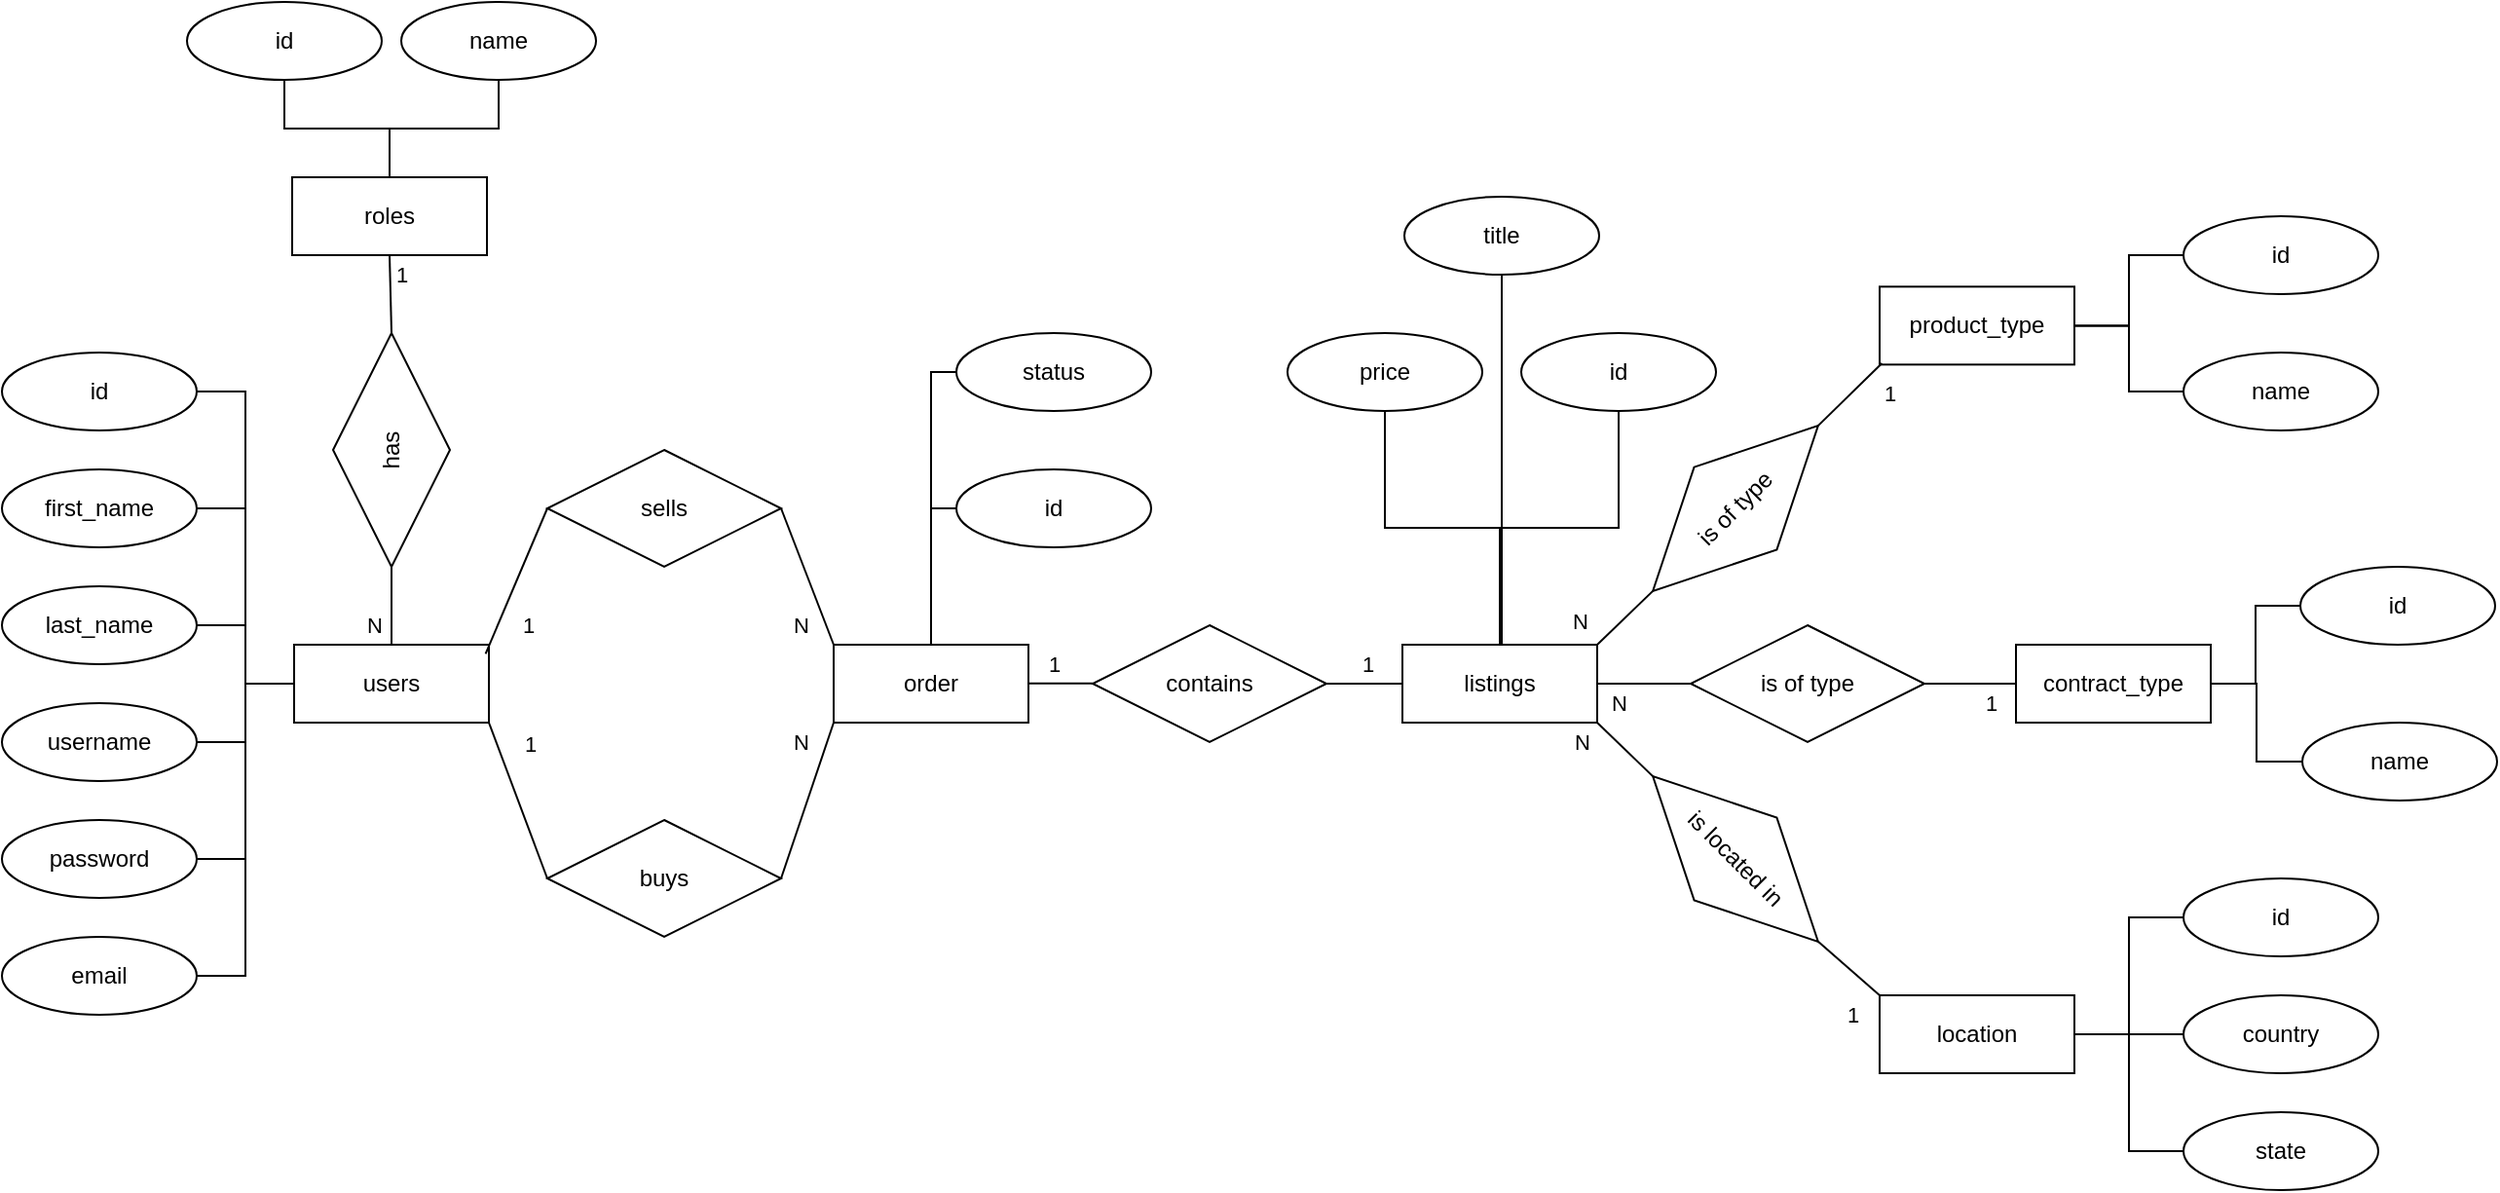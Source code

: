 <mxfile version="24.8.3">
  <diagram name="Page-1" id="IhU7U-GhpSI_R_UBtzR_">
    <mxGraphModel dx="2327" dy="2133" grid="1" gridSize="10" guides="1" tooltips="1" connect="1" arrows="1" fold="1" page="1" pageScale="1" pageWidth="827" pageHeight="1169" math="0" shadow="0">
      <root>
        <mxCell id="0" />
        <mxCell id="1" parent="0" />
        <mxCell id="h5w_cuXaBeAwEYULJlHb-22" style="rounded=0;orthogonalLoop=1;jettySize=auto;html=1;entryX=0;entryY=0.5;entryDx=0;entryDy=0;endArrow=none;endFill=0;exitX=0.5;exitY=0;exitDx=0;exitDy=0;" edge="1" parent="1" source="h5w_cuXaBeAwEYULJlHb-1" target="h5w_cuXaBeAwEYULJlHb-21">
          <mxGeometry relative="1" as="geometry" />
        </mxCell>
        <mxCell id="h5w_cuXaBeAwEYULJlHb-24" value="N" style="edgeLabel;html=1;align=center;verticalAlign=middle;resizable=0;points=[];" vertex="1" connectable="0" parent="h5w_cuXaBeAwEYULJlHb-22">
          <mxGeometry x="-0.337" y="1" relative="1" as="geometry">
            <mxPoint x="-8" y="3" as="offset" />
          </mxGeometry>
        </mxCell>
        <mxCell id="h5w_cuXaBeAwEYULJlHb-1" value="users" style="whiteSpace=wrap;html=1;align=center;" vertex="1" parent="1">
          <mxGeometry x="110" y="230" width="100" height="40" as="geometry" />
        </mxCell>
        <mxCell id="h5w_cuXaBeAwEYULJlHb-16" style="edgeStyle=orthogonalEdgeStyle;rounded=0;orthogonalLoop=1;jettySize=auto;html=1;entryX=0;entryY=0.5;entryDx=0;entryDy=0;endArrow=none;endFill=0;" edge="1" parent="1" source="h5w_cuXaBeAwEYULJlHb-2" target="h5w_cuXaBeAwEYULJlHb-1">
          <mxGeometry relative="1" as="geometry" />
        </mxCell>
        <mxCell id="h5w_cuXaBeAwEYULJlHb-2" value="id" style="ellipse;whiteSpace=wrap;html=1;align=center;" vertex="1" parent="1">
          <mxGeometry x="-40" y="80" width="100" height="40" as="geometry" />
        </mxCell>
        <mxCell id="h5w_cuXaBeAwEYULJlHb-15" style="edgeStyle=orthogonalEdgeStyle;rounded=0;orthogonalLoop=1;jettySize=auto;html=1;entryX=0;entryY=0.5;entryDx=0;entryDy=0;endArrow=none;endFill=0;" edge="1" parent="1" source="h5w_cuXaBeAwEYULJlHb-3" target="h5w_cuXaBeAwEYULJlHb-1">
          <mxGeometry relative="1" as="geometry" />
        </mxCell>
        <mxCell id="h5w_cuXaBeAwEYULJlHb-3" value="first_name" style="ellipse;whiteSpace=wrap;html=1;align=center;" vertex="1" parent="1">
          <mxGeometry x="-40" y="140" width="100" height="40" as="geometry" />
        </mxCell>
        <mxCell id="h5w_cuXaBeAwEYULJlHb-14" style="edgeStyle=orthogonalEdgeStyle;rounded=0;orthogonalLoop=1;jettySize=auto;html=1;entryX=0;entryY=0.5;entryDx=0;entryDy=0;strokeColor=default;curved=0;endArrow=none;endFill=0;" edge="1" parent="1" source="h5w_cuXaBeAwEYULJlHb-4" target="h5w_cuXaBeAwEYULJlHb-1">
          <mxGeometry relative="1" as="geometry" />
        </mxCell>
        <mxCell id="h5w_cuXaBeAwEYULJlHb-4" value="last_name" style="ellipse;whiteSpace=wrap;html=1;align=center;" vertex="1" parent="1">
          <mxGeometry x="-40" y="200" width="100" height="40" as="geometry" />
        </mxCell>
        <mxCell id="h5w_cuXaBeAwEYULJlHb-17" style="edgeStyle=orthogonalEdgeStyle;rounded=0;orthogonalLoop=1;jettySize=auto;html=1;entryX=0;entryY=0.5;entryDx=0;entryDy=0;endArrow=none;endFill=0;" edge="1" parent="1" source="h5w_cuXaBeAwEYULJlHb-5" target="h5w_cuXaBeAwEYULJlHb-1">
          <mxGeometry relative="1" as="geometry" />
        </mxCell>
        <mxCell id="h5w_cuXaBeAwEYULJlHb-5" value="username" style="ellipse;whiteSpace=wrap;html=1;align=center;" vertex="1" parent="1">
          <mxGeometry x="-40" y="260" width="100" height="40" as="geometry" />
        </mxCell>
        <mxCell id="h5w_cuXaBeAwEYULJlHb-18" style="edgeStyle=orthogonalEdgeStyle;rounded=0;orthogonalLoop=1;jettySize=auto;html=1;entryX=0;entryY=0.5;entryDx=0;entryDy=0;endArrow=none;endFill=0;" edge="1" parent="1" source="h5w_cuXaBeAwEYULJlHb-6" target="h5w_cuXaBeAwEYULJlHb-1">
          <mxGeometry relative="1" as="geometry" />
        </mxCell>
        <mxCell id="h5w_cuXaBeAwEYULJlHb-6" value="&lt;div&gt;password&lt;/div&gt;" style="ellipse;whiteSpace=wrap;html=1;align=center;" vertex="1" parent="1">
          <mxGeometry x="-40" y="320" width="100" height="40" as="geometry" />
        </mxCell>
        <mxCell id="h5w_cuXaBeAwEYULJlHb-19" style="edgeStyle=orthogonalEdgeStyle;rounded=0;orthogonalLoop=1;jettySize=auto;html=1;entryX=0;entryY=0.5;entryDx=0;entryDy=0;endArrow=none;endFill=0;" edge="1" parent="1" source="h5w_cuXaBeAwEYULJlHb-7" target="h5w_cuXaBeAwEYULJlHb-1">
          <mxGeometry relative="1" as="geometry" />
        </mxCell>
        <mxCell id="h5w_cuXaBeAwEYULJlHb-7" value="email" style="ellipse;whiteSpace=wrap;html=1;align=center;" vertex="1" parent="1">
          <mxGeometry x="-40" y="380" width="100" height="40" as="geometry" />
        </mxCell>
        <mxCell id="h5w_cuXaBeAwEYULJlHb-20" value="roles" style="whiteSpace=wrap;html=1;align=center;" vertex="1" parent="1">
          <mxGeometry x="109" y="-10" width="100" height="40" as="geometry" />
        </mxCell>
        <mxCell id="h5w_cuXaBeAwEYULJlHb-21" value="has" style="shape=rhombus;perimeter=rhombusPerimeter;whiteSpace=wrap;html=1;align=center;rotation=-90;direction=east;" vertex="1" parent="1">
          <mxGeometry x="100" y="100" width="120" height="60" as="geometry" />
        </mxCell>
        <mxCell id="h5w_cuXaBeAwEYULJlHb-23" style="rounded=0;orthogonalLoop=1;jettySize=auto;html=1;entryX=0.5;entryY=1;entryDx=0;entryDy=0;endArrow=none;endFill=0;exitX=1;exitY=0.5;exitDx=0;exitDy=0;" edge="1" parent="1" source="h5w_cuXaBeAwEYULJlHb-21" target="h5w_cuXaBeAwEYULJlHb-20">
          <mxGeometry relative="1" as="geometry">
            <mxPoint x="280" y="160" as="sourcePoint" />
            <mxPoint x="318" y="132" as="targetPoint" />
          </mxGeometry>
        </mxCell>
        <mxCell id="h5w_cuXaBeAwEYULJlHb-25" value="&lt;div&gt;1&lt;/div&gt;" style="edgeLabel;html=1;align=center;verticalAlign=middle;resizable=0;points=[];" vertex="1" connectable="0" parent="h5w_cuXaBeAwEYULJlHb-23">
          <mxGeometry x="0.543" relative="1" as="geometry">
            <mxPoint x="6" y="1" as="offset" />
          </mxGeometry>
        </mxCell>
        <mxCell id="h5w_cuXaBeAwEYULJlHb-28" style="edgeStyle=orthogonalEdgeStyle;rounded=0;orthogonalLoop=1;jettySize=auto;html=1;endArrow=none;endFill=0;" edge="1" parent="1" source="h5w_cuXaBeAwEYULJlHb-26" target="h5w_cuXaBeAwEYULJlHb-20">
          <mxGeometry relative="1" as="geometry" />
        </mxCell>
        <mxCell id="h5w_cuXaBeAwEYULJlHb-26" value="id" style="ellipse;whiteSpace=wrap;html=1;align=center;" vertex="1" parent="1">
          <mxGeometry x="55" y="-100" width="100" height="40" as="geometry" />
        </mxCell>
        <mxCell id="h5w_cuXaBeAwEYULJlHb-29" style="edgeStyle=orthogonalEdgeStyle;rounded=0;orthogonalLoop=1;jettySize=auto;html=1;endArrow=none;endFill=0;" edge="1" parent="1" source="h5w_cuXaBeAwEYULJlHb-27" target="h5w_cuXaBeAwEYULJlHb-20">
          <mxGeometry relative="1" as="geometry" />
        </mxCell>
        <mxCell id="h5w_cuXaBeAwEYULJlHb-27" value="name" style="ellipse;whiteSpace=wrap;html=1;align=center;" vertex="1" parent="1">
          <mxGeometry x="165" y="-100" width="100" height="40" as="geometry" />
        </mxCell>
        <mxCell id="h5w_cuXaBeAwEYULJlHb-31" value="contract_type" style="whiteSpace=wrap;html=1;align=center;" vertex="1" parent="1">
          <mxGeometry x="994" y="230" width="100" height="40" as="geometry" />
        </mxCell>
        <mxCell id="h5w_cuXaBeAwEYULJlHb-34" style="edgeStyle=orthogonalEdgeStyle;rounded=0;orthogonalLoop=1;jettySize=auto;html=1;endArrow=none;endFill=0;" edge="1" parent="1" source="h5w_cuXaBeAwEYULJlHb-35" target="h5w_cuXaBeAwEYULJlHb-31">
          <mxGeometry relative="1" as="geometry" />
        </mxCell>
        <mxCell id="h5w_cuXaBeAwEYULJlHb-35" value="id" style="ellipse;whiteSpace=wrap;html=1;align=center;" vertex="1" parent="1">
          <mxGeometry x="1140" y="190" width="100" height="40" as="geometry" />
        </mxCell>
        <mxCell id="h5w_cuXaBeAwEYULJlHb-36" style="edgeStyle=orthogonalEdgeStyle;rounded=0;orthogonalLoop=1;jettySize=auto;html=1;endArrow=none;endFill=0;" edge="1" parent="1" source="h5w_cuXaBeAwEYULJlHb-37" target="h5w_cuXaBeAwEYULJlHb-31">
          <mxGeometry relative="1" as="geometry" />
        </mxCell>
        <mxCell id="h5w_cuXaBeAwEYULJlHb-37" value="name" style="ellipse;whiteSpace=wrap;html=1;align=center;" vertex="1" parent="1">
          <mxGeometry x="1141" y="270" width="100" height="40" as="geometry" />
        </mxCell>
        <mxCell id="h5w_cuXaBeAwEYULJlHb-38" value="product_type" style="whiteSpace=wrap;html=1;align=center;" vertex="1" parent="1">
          <mxGeometry x="924" y="46.18" width="100" height="40" as="geometry" />
        </mxCell>
        <mxCell id="h5w_cuXaBeAwEYULJlHb-41" style="edgeStyle=orthogonalEdgeStyle;rounded=0;orthogonalLoop=1;jettySize=auto;html=1;endArrow=none;endFill=0;" edge="1" parent="1" source="h5w_cuXaBeAwEYULJlHb-42" target="h5w_cuXaBeAwEYULJlHb-38">
          <mxGeometry relative="1" as="geometry" />
        </mxCell>
        <mxCell id="h5w_cuXaBeAwEYULJlHb-42" value="id" style="ellipse;whiteSpace=wrap;html=1;align=center;" vertex="1" parent="1">
          <mxGeometry x="1080" y="10" width="100" height="40" as="geometry" />
        </mxCell>
        <mxCell id="h5w_cuXaBeAwEYULJlHb-43" style="edgeStyle=orthogonalEdgeStyle;rounded=0;orthogonalLoop=1;jettySize=auto;html=1;endArrow=none;endFill=0;" edge="1" parent="1" source="h5w_cuXaBeAwEYULJlHb-44" target="h5w_cuXaBeAwEYULJlHb-38">
          <mxGeometry relative="1" as="geometry" />
        </mxCell>
        <mxCell id="h5w_cuXaBeAwEYULJlHb-44" value="name" style="ellipse;whiteSpace=wrap;html=1;align=center;" vertex="1" parent="1">
          <mxGeometry x="1080" y="80" width="100" height="40" as="geometry" />
        </mxCell>
        <mxCell id="h5w_cuXaBeAwEYULJlHb-45" value="listings" style="whiteSpace=wrap;html=1;align=center;" vertex="1" parent="1">
          <mxGeometry x="679" y="230" width="100" height="40" as="geometry" />
        </mxCell>
        <mxCell id="h5w_cuXaBeAwEYULJlHb-90" style="edgeStyle=orthogonalEdgeStyle;rounded=0;orthogonalLoop=1;jettySize=auto;html=1;entryX=0.5;entryY=0;entryDx=0;entryDy=0;endArrow=none;endFill=0;" edge="1" parent="1" source="h5w_cuXaBeAwEYULJlHb-47" target="h5w_cuXaBeAwEYULJlHb-45">
          <mxGeometry relative="1" as="geometry" />
        </mxCell>
        <mxCell id="h5w_cuXaBeAwEYULJlHb-47" value="id" style="ellipse;whiteSpace=wrap;html=1;align=center;" vertex="1" parent="1">
          <mxGeometry x="740" y="70" width="100" height="40" as="geometry" />
        </mxCell>
        <mxCell id="h5w_cuXaBeAwEYULJlHb-92" style="edgeStyle=orthogonalEdgeStyle;rounded=0;orthogonalLoop=1;jettySize=auto;html=1;endArrow=none;endFill=0;entryX=0.5;entryY=0;entryDx=0;entryDy=0;" edge="1" parent="1" source="h5w_cuXaBeAwEYULJlHb-51" target="h5w_cuXaBeAwEYULJlHb-45">
          <mxGeometry relative="1" as="geometry">
            <mxPoint x="680" y="250" as="targetPoint" />
          </mxGeometry>
        </mxCell>
        <mxCell id="h5w_cuXaBeAwEYULJlHb-96" style="edgeStyle=orthogonalEdgeStyle;rounded=0;orthogonalLoop=1;jettySize=auto;html=1;endArrow=none;endFill=0;" edge="1" parent="1" source="h5w_cuXaBeAwEYULJlHb-49">
          <mxGeometry relative="1" as="geometry">
            <mxPoint x="730" y="230.0" as="targetPoint" />
          </mxGeometry>
        </mxCell>
        <mxCell id="h5w_cuXaBeAwEYULJlHb-49" value="title" style="ellipse;whiteSpace=wrap;html=1;align=center;" vertex="1" parent="1">
          <mxGeometry x="680" width="100" height="40" as="geometry" />
        </mxCell>
        <mxCell id="h5w_cuXaBeAwEYULJlHb-93" style="edgeStyle=orthogonalEdgeStyle;rounded=0;orthogonalLoop=1;jettySize=auto;html=1;entryX=0.5;entryY=0;entryDx=0;entryDy=0;endArrow=none;endFill=0;" edge="1" parent="1" source="h5w_cuXaBeAwEYULJlHb-51" target="h5w_cuXaBeAwEYULJlHb-45">
          <mxGeometry relative="1" as="geometry" />
        </mxCell>
        <mxCell id="h5w_cuXaBeAwEYULJlHb-59" style="rounded=0;orthogonalLoop=1;jettySize=auto;html=1;entryX=0;entryY=0.5;entryDx=0;entryDy=0;endArrow=none;endFill=0;exitX=1;exitY=0.5;exitDx=0;exitDy=0;" edge="1" parent="1" target="h5w_cuXaBeAwEYULJlHb-61" source="h5w_cuXaBeAwEYULJlHb-45">
          <mxGeometry relative="1" as="geometry">
            <mxPoint x="1111" y="410" as="sourcePoint" />
          </mxGeometry>
        </mxCell>
        <mxCell id="h5w_cuXaBeAwEYULJlHb-60" value="N" style="edgeLabel;html=1;align=center;verticalAlign=middle;resizable=0;points=[];" vertex="1" connectable="0" parent="h5w_cuXaBeAwEYULJlHb-59">
          <mxGeometry x="-0.337" y="1" relative="1" as="geometry">
            <mxPoint x="-5" y="11" as="offset" />
          </mxGeometry>
        </mxCell>
        <mxCell id="h5w_cuXaBeAwEYULJlHb-61" value="is of type" style="shape=rhombus;perimeter=rhombusPerimeter;whiteSpace=wrap;html=1;align=center;rotation=0;direction=east;" vertex="1" parent="1">
          <mxGeometry x="827" y="220" width="120" height="60" as="geometry" />
        </mxCell>
        <mxCell id="h5w_cuXaBeAwEYULJlHb-62" style="rounded=0;orthogonalLoop=1;jettySize=auto;html=1;endArrow=none;endFill=0;exitX=1;exitY=0.5;exitDx=0;exitDy=0;entryX=0;entryY=0.5;entryDx=0;entryDy=0;" edge="1" parent="1" source="h5w_cuXaBeAwEYULJlHb-61" target="h5w_cuXaBeAwEYULJlHb-31">
          <mxGeometry relative="1" as="geometry">
            <mxPoint x="947" y="246.18" as="sourcePoint" />
            <mxPoint x="1181" y="256.18" as="targetPoint" />
          </mxGeometry>
        </mxCell>
        <mxCell id="h5w_cuXaBeAwEYULJlHb-63" value="&lt;div&gt;1&lt;/div&gt;" style="edgeLabel;html=1;align=center;verticalAlign=middle;resizable=0;points=[];" vertex="1" connectable="0" parent="h5w_cuXaBeAwEYULJlHb-62">
          <mxGeometry x="0.543" relative="1" as="geometry">
            <mxPoint x="-3" y="10" as="offset" />
          </mxGeometry>
        </mxCell>
        <mxCell id="h5w_cuXaBeAwEYULJlHb-64" value="&lt;div&gt;location&lt;/div&gt;" style="whiteSpace=wrap;html=1;align=center;" vertex="1" parent="1">
          <mxGeometry x="924" y="410" width="100" height="40" as="geometry" />
        </mxCell>
        <mxCell id="h5w_cuXaBeAwEYULJlHb-72" style="rounded=0;orthogonalLoop=1;jettySize=auto;html=1;entryX=0;entryY=0.5;entryDx=0;entryDy=0;endArrow=none;endFill=0;exitX=1;exitY=0;exitDx=0;exitDy=0;" edge="1" parent="1" target="h5w_cuXaBeAwEYULJlHb-74" source="h5w_cuXaBeAwEYULJlHb-45">
          <mxGeometry relative="1" as="geometry">
            <mxPoint x="779" y="225.0" as="sourcePoint" />
          </mxGeometry>
        </mxCell>
        <mxCell id="h5w_cuXaBeAwEYULJlHb-73" value="N" style="edgeLabel;html=1;align=center;verticalAlign=middle;resizable=0;points=[];" vertex="1" connectable="0" parent="h5w_cuXaBeAwEYULJlHb-72">
          <mxGeometry x="-0.337" y="1" relative="1" as="geometry">
            <mxPoint x="-18" y="-3" as="offset" />
          </mxGeometry>
        </mxCell>
        <mxCell id="h5w_cuXaBeAwEYULJlHb-74" value="is of type" style="shape=rhombus;perimeter=rhombusPerimeter;whiteSpace=wrap;html=1;align=center;rotation=-45;direction=east;" vertex="1" parent="1">
          <mxGeometry x="790" y="130" width="120" height="60" as="geometry" />
        </mxCell>
        <mxCell id="h5w_cuXaBeAwEYULJlHb-75" style="rounded=0;orthogonalLoop=1;jettySize=auto;html=1;endArrow=none;endFill=0;exitX=1;exitY=0.5;exitDx=0;exitDy=0;entryX=0.012;entryY=0.982;entryDx=0;entryDy=0;entryPerimeter=0;" edge="1" parent="1" source="h5w_cuXaBeAwEYULJlHb-74" target="h5w_cuXaBeAwEYULJlHb-38">
          <mxGeometry relative="1" as="geometry">
            <mxPoint x="902.426" y="77.574" as="sourcePoint" />
            <mxPoint x="950" y="60" as="targetPoint" />
          </mxGeometry>
        </mxCell>
        <mxCell id="h5w_cuXaBeAwEYULJlHb-76" value="&lt;div&gt;1&lt;/div&gt;" style="edgeLabel;html=1;align=center;verticalAlign=middle;resizable=0;points=[];" vertex="1" connectable="0" parent="h5w_cuXaBeAwEYULJlHb-75">
          <mxGeometry x="0.543" relative="1" as="geometry">
            <mxPoint x="11" y="8" as="offset" />
          </mxGeometry>
        </mxCell>
        <mxCell id="h5w_cuXaBeAwEYULJlHb-78" style="rounded=0;orthogonalLoop=1;jettySize=auto;html=1;entryX=0;entryY=0.5;entryDx=0;entryDy=0;endArrow=none;endFill=0;exitX=1;exitY=1;exitDx=0;exitDy=0;" edge="1" parent="1" target="h5w_cuXaBeAwEYULJlHb-80" source="h5w_cuXaBeAwEYULJlHb-45">
          <mxGeometry relative="1" as="geometry">
            <mxPoint x="643" y="462.5" as="sourcePoint" />
          </mxGeometry>
        </mxCell>
        <mxCell id="h5w_cuXaBeAwEYULJlHb-79" value="N" style="edgeLabel;html=1;align=center;verticalAlign=middle;resizable=0;points=[];" vertex="1" connectable="0" parent="h5w_cuXaBeAwEYULJlHb-78">
          <mxGeometry x="-0.337" y="1" relative="1" as="geometry">
            <mxPoint x="-18" y="1" as="offset" />
          </mxGeometry>
        </mxCell>
        <mxCell id="h5w_cuXaBeAwEYULJlHb-80" value="is located in" style="shape=rhombus;perimeter=rhombusPerimeter;whiteSpace=wrap;html=1;align=center;rotation=45;direction=east;" vertex="1" parent="1">
          <mxGeometry x="790" y="310" width="120" height="60" as="geometry" />
        </mxCell>
        <mxCell id="h5w_cuXaBeAwEYULJlHb-81" style="rounded=0;orthogonalLoop=1;jettySize=auto;html=1;endArrow=none;endFill=0;exitX=1;exitY=0.5;exitDx=0;exitDy=0;entryX=0;entryY=0;entryDx=0;entryDy=0;" edge="1" parent="1" source="h5w_cuXaBeAwEYULJlHb-80" target="h5w_cuXaBeAwEYULJlHb-64">
          <mxGeometry relative="1" as="geometry">
            <mxPoint x="766.426" y="310.074" as="sourcePoint" />
            <mxPoint x="789" y="317.5" as="targetPoint" />
          </mxGeometry>
        </mxCell>
        <mxCell id="h5w_cuXaBeAwEYULJlHb-82" value="&lt;div&gt;1&lt;/div&gt;" style="edgeLabel;html=1;align=center;verticalAlign=middle;resizable=0;points=[];" vertex="1" connectable="0" parent="h5w_cuXaBeAwEYULJlHb-81">
          <mxGeometry x="0.543" relative="1" as="geometry">
            <mxPoint x="-7" y="16" as="offset" />
          </mxGeometry>
        </mxCell>
        <mxCell id="h5w_cuXaBeAwEYULJlHb-86" style="edgeStyle=orthogonalEdgeStyle;rounded=0;orthogonalLoop=1;jettySize=auto;html=1;entryX=1;entryY=0.5;entryDx=0;entryDy=0;endArrow=none;endFill=0;" edge="1" parent="1" source="h5w_cuXaBeAwEYULJlHb-83" target="h5w_cuXaBeAwEYULJlHb-64">
          <mxGeometry relative="1" as="geometry" />
        </mxCell>
        <mxCell id="h5w_cuXaBeAwEYULJlHb-83" value="id" style="ellipse;whiteSpace=wrap;html=1;align=center;" vertex="1" parent="1">
          <mxGeometry x="1080" y="350" width="100" height="40" as="geometry" />
        </mxCell>
        <mxCell id="h5w_cuXaBeAwEYULJlHb-87" style="edgeStyle=orthogonalEdgeStyle;rounded=0;orthogonalLoop=1;jettySize=auto;html=1;entryX=1;entryY=0.5;entryDx=0;entryDy=0;endArrow=none;endFill=0;" edge="1" parent="1" source="h5w_cuXaBeAwEYULJlHb-84" target="h5w_cuXaBeAwEYULJlHb-64">
          <mxGeometry relative="1" as="geometry" />
        </mxCell>
        <mxCell id="h5w_cuXaBeAwEYULJlHb-84" value="country" style="ellipse;whiteSpace=wrap;html=1;align=center;" vertex="1" parent="1">
          <mxGeometry x="1080" y="410" width="100" height="40" as="geometry" />
        </mxCell>
        <mxCell id="h5w_cuXaBeAwEYULJlHb-88" style="edgeStyle=orthogonalEdgeStyle;rounded=0;orthogonalLoop=1;jettySize=auto;html=1;entryX=1;entryY=0.5;entryDx=0;entryDy=0;endArrow=none;endFill=0;" edge="1" parent="1" source="h5w_cuXaBeAwEYULJlHb-85" target="h5w_cuXaBeAwEYULJlHb-64">
          <mxGeometry relative="1" as="geometry" />
        </mxCell>
        <mxCell id="h5w_cuXaBeAwEYULJlHb-85" value="state" style="ellipse;whiteSpace=wrap;html=1;align=center;" vertex="1" parent="1">
          <mxGeometry x="1080" y="470" width="100" height="40" as="geometry" />
        </mxCell>
        <mxCell id="h5w_cuXaBeAwEYULJlHb-51" value="price" style="ellipse;whiteSpace=wrap;html=1;align=center;" vertex="1" parent="1">
          <mxGeometry x="620" y="70" width="100" height="40" as="geometry" />
        </mxCell>
        <mxCell id="h5w_cuXaBeAwEYULJlHb-97" value="order" style="whiteSpace=wrap;html=1;align=center;" vertex="1" parent="1">
          <mxGeometry x="387" y="230" width="100" height="40" as="geometry" />
        </mxCell>
        <mxCell id="h5w_cuXaBeAwEYULJlHb-98" value="" style="rounded=0;orthogonalLoop=1;jettySize=auto;html=1;entryX=0;entryY=0.5;entryDx=0;entryDy=0;endArrow=none;endFill=0;exitX=0.983;exitY=0.116;exitDx=0;exitDy=0;exitPerimeter=0;" edge="1" parent="1" target="h5w_cuXaBeAwEYULJlHb-100" source="h5w_cuXaBeAwEYULJlHb-1">
          <mxGeometry relative="1" as="geometry">
            <mxPoint x="350" y="259.95" as="sourcePoint" />
          </mxGeometry>
        </mxCell>
        <mxCell id="h5w_cuXaBeAwEYULJlHb-99" value="1" style="edgeLabel;html=1;align=center;verticalAlign=middle;resizable=0;points=[];" vertex="1" connectable="0" parent="h5w_cuXaBeAwEYULJlHb-98">
          <mxGeometry x="-0.337" y="1" relative="1" as="geometry">
            <mxPoint x="12" y="10" as="offset" />
          </mxGeometry>
        </mxCell>
        <mxCell id="h5w_cuXaBeAwEYULJlHb-100" value="sells" style="shape=rhombus;perimeter=rhombusPerimeter;whiteSpace=wrap;html=1;align=center;rotation=0;direction=east;" vertex="1" parent="1">
          <mxGeometry x="240" y="130" width="120" height="60" as="geometry" />
        </mxCell>
        <mxCell id="h5w_cuXaBeAwEYULJlHb-102" value="" style="endArrow=none;html=1;rounded=0;exitX=1;exitY=0.5;exitDx=0;exitDy=0;entryX=0;entryY=0;entryDx=0;entryDy=0;" edge="1" parent="1" source="h5w_cuXaBeAwEYULJlHb-100" target="h5w_cuXaBeAwEYULJlHb-97">
          <mxGeometry relative="1" as="geometry">
            <mxPoint x="560" y="240" as="sourcePoint" />
            <mxPoint x="720" y="240" as="targetPoint" />
          </mxGeometry>
        </mxCell>
        <mxCell id="h5w_cuXaBeAwEYULJlHb-103" value="N" style="edgeLabel;html=1;align=center;verticalAlign=middle;resizable=0;points=[];" vertex="1" connectable="0" parent="h5w_cuXaBeAwEYULJlHb-102">
          <mxGeometry x="0.697" y="1" relative="1" as="geometry">
            <mxPoint x="-14" y="1" as="offset" />
          </mxGeometry>
        </mxCell>
        <mxCell id="h5w_cuXaBeAwEYULJlHb-105" value="buys" style="shape=rhombus;perimeter=rhombusPerimeter;whiteSpace=wrap;html=1;align=center;rotation=0;direction=east;" vertex="1" parent="1">
          <mxGeometry x="240" y="320" width="120" height="60" as="geometry" />
        </mxCell>
        <mxCell id="h5w_cuXaBeAwEYULJlHb-107" value="" style="endArrow=none;html=1;rounded=0;exitX=0;exitY=0.5;exitDx=0;exitDy=0;entryX=1;entryY=1;entryDx=0;entryDy=0;" edge="1" parent="1" source="h5w_cuXaBeAwEYULJlHb-105" target="h5w_cuXaBeAwEYULJlHb-1">
          <mxGeometry relative="1" as="geometry">
            <mxPoint x="197.574" y="377.574" as="sourcePoint" />
            <mxPoint x="350" y="360" as="targetPoint" />
          </mxGeometry>
        </mxCell>
        <mxCell id="h5w_cuXaBeAwEYULJlHb-114" value="1" style="edgeLabel;html=1;align=center;verticalAlign=middle;resizable=0;points=[];" vertex="1" connectable="0" parent="h5w_cuXaBeAwEYULJlHb-107">
          <mxGeometry x="0.83" y="-1" relative="1" as="geometry">
            <mxPoint x="17" y="4" as="offset" />
          </mxGeometry>
        </mxCell>
        <mxCell id="h5w_cuXaBeAwEYULJlHb-108" value="" style="endArrow=none;html=1;rounded=0;exitX=0;exitY=1;exitDx=0;exitDy=0;entryX=1;entryY=0.5;entryDx=0;entryDy=0;" edge="1" parent="1" source="h5w_cuXaBeAwEYULJlHb-97" target="h5w_cuXaBeAwEYULJlHb-105">
          <mxGeometry relative="1" as="geometry">
            <mxPoint x="273" y="268" as="sourcePoint" />
            <mxPoint x="255" y="200" as="targetPoint" />
          </mxGeometry>
        </mxCell>
        <mxCell id="h5w_cuXaBeAwEYULJlHb-115" value="N" style="edgeLabel;html=1;align=center;verticalAlign=middle;resizable=0;points=[];" vertex="1" connectable="0" parent="h5w_cuXaBeAwEYULJlHb-108">
          <mxGeometry x="-0.712" y="2" relative="1" as="geometry">
            <mxPoint x="-15" y="-2" as="offset" />
          </mxGeometry>
        </mxCell>
        <mxCell id="h5w_cuXaBeAwEYULJlHb-109" value="contains" style="shape=rhombus;perimeter=rhombusPerimeter;whiteSpace=wrap;html=1;align=center;rotation=0;direction=east;" vertex="1" parent="1">
          <mxGeometry x="520" y="220" width="120" height="60" as="geometry" />
        </mxCell>
        <mxCell id="h5w_cuXaBeAwEYULJlHb-110" value="" style="endArrow=none;html=1;rounded=0;exitX=1;exitY=0.5;exitDx=0;exitDy=0;entryX=0;entryY=0.5;entryDx=0;entryDy=0;" edge="1" parent="1" source="h5w_cuXaBeAwEYULJlHb-109" target="h5w_cuXaBeAwEYULJlHb-45">
          <mxGeometry relative="1" as="geometry">
            <mxPoint x="540" y="240" as="sourcePoint" />
            <mxPoint x="700" y="240" as="targetPoint" />
          </mxGeometry>
        </mxCell>
        <mxCell id="h5w_cuXaBeAwEYULJlHb-113" value="1" style="edgeLabel;html=1;align=center;verticalAlign=middle;resizable=0;points=[];" vertex="1" connectable="0" parent="h5w_cuXaBeAwEYULJlHb-110">
          <mxGeometry x="0.296" y="-2" relative="1" as="geometry">
            <mxPoint x="-5" y="-12" as="offset" />
          </mxGeometry>
        </mxCell>
        <mxCell id="h5w_cuXaBeAwEYULJlHb-111" value="" style="endArrow=none;html=1;rounded=0;exitX=1;exitY=0.5;exitDx=0;exitDy=0;entryX=0;entryY=0.5;entryDx=0;entryDy=0;" edge="1" parent="1">
          <mxGeometry relative="1" as="geometry">
            <mxPoint x="487" y="249.83" as="sourcePoint" />
            <mxPoint x="520" y="249.83" as="targetPoint" />
          </mxGeometry>
        </mxCell>
        <mxCell id="h5w_cuXaBeAwEYULJlHb-112" value="1" style="edgeLabel;html=1;align=center;verticalAlign=middle;resizable=0;points=[];" vertex="1" connectable="0" parent="h5w_cuXaBeAwEYULJlHb-111">
          <mxGeometry x="-0.455" relative="1" as="geometry">
            <mxPoint x="4" y="-10" as="offset" />
          </mxGeometry>
        </mxCell>
        <mxCell id="h5w_cuXaBeAwEYULJlHb-118" style="edgeStyle=orthogonalEdgeStyle;rounded=0;orthogonalLoop=1;jettySize=auto;html=1;entryX=0.5;entryY=0;entryDx=0;entryDy=0;endArrow=none;endFill=0;" edge="1" parent="1" source="h5w_cuXaBeAwEYULJlHb-116" target="h5w_cuXaBeAwEYULJlHb-97">
          <mxGeometry relative="1" as="geometry">
            <Array as="points">
              <mxPoint x="437" y="160" />
            </Array>
          </mxGeometry>
        </mxCell>
        <mxCell id="h5w_cuXaBeAwEYULJlHb-116" value="id" style="ellipse;whiteSpace=wrap;html=1;align=center;" vertex="1" parent="1">
          <mxGeometry x="450" y="140" width="100" height="40" as="geometry" />
        </mxCell>
        <mxCell id="h5w_cuXaBeAwEYULJlHb-119" style="edgeStyle=orthogonalEdgeStyle;rounded=0;orthogonalLoop=1;jettySize=auto;html=1;entryX=0.5;entryY=0;entryDx=0;entryDy=0;endArrow=none;endFill=0;" edge="1" parent="1" source="h5w_cuXaBeAwEYULJlHb-117" target="h5w_cuXaBeAwEYULJlHb-97">
          <mxGeometry relative="1" as="geometry">
            <Array as="points">
              <mxPoint x="437" y="90" />
            </Array>
          </mxGeometry>
        </mxCell>
        <mxCell id="h5w_cuXaBeAwEYULJlHb-117" value="&lt;div&gt;status&lt;/div&gt;" style="ellipse;whiteSpace=wrap;html=1;align=center;" vertex="1" parent="1">
          <mxGeometry x="450" y="70" width="100" height="40" as="geometry" />
        </mxCell>
      </root>
    </mxGraphModel>
  </diagram>
</mxfile>
